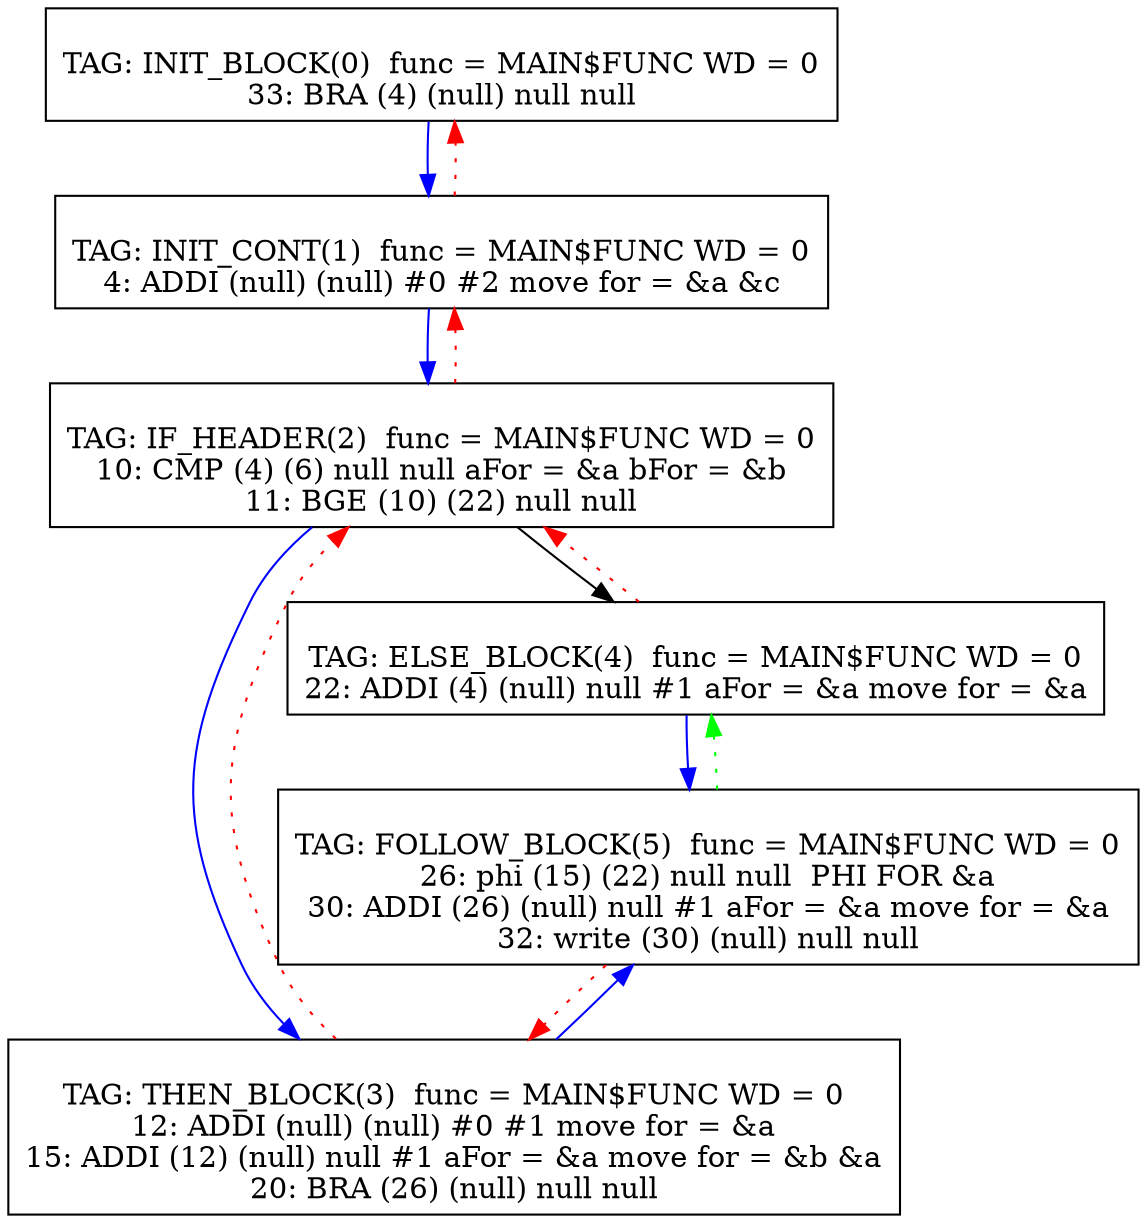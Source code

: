 digraph {
0[label="
TAG: INIT_BLOCK(0)  func = MAIN$FUNC WD = 0
33: BRA (4) (null) null null
"];
0[shape=box];
0 -> 1[color=blue]
1[label="
TAG: INIT_CONT(1)  func = MAIN$FUNC WD = 0
4: ADDI (null) (null) #0 #2 move for = &a &c
"];
1[shape=box];
1 -> 2[color=blue]
1 -> 0[color=red][style=dotted]
2[label="
TAG: IF_HEADER(2)  func = MAIN$FUNC WD = 0
10: CMP (4) (6) null null aFor = &a bFor = &b
11: BGE (10) (22) null null
"];
2[shape=box];
2 -> 3[color=blue]
2 -> 4[color=black]
2 -> 1[color=red][style=dotted]
3[label="
TAG: THEN_BLOCK(3)  func = MAIN$FUNC WD = 0
12: ADDI (null) (null) #0 #1 move for = &a
15: ADDI (12) (null) null #1 aFor = &a move for = &b &a
20: BRA (26) (null) null null
"];
3[shape=box];
3 -> 5[color=blue]
3 -> 2[color=red][style=dotted]
4[label="
TAG: ELSE_BLOCK(4)  func = MAIN$FUNC WD = 0
22: ADDI (4) (null) null #1 aFor = &a move for = &a
"];
4[shape=box];
4 -> 5[color=blue]
4 -> 2[color=red][style=dotted]
5[label="
TAG: FOLLOW_BLOCK(5)  func = MAIN$FUNC WD = 0
26: phi (15) (22) null null  PHI FOR &a
30: ADDI (26) (null) null #1 aFor = &a move for = &a
32: write (30) (null) null null
"];
5[shape=box];
5 -> 3[color=red][style=dotted]
5 -> 4[color=green][style=dotted]
}
